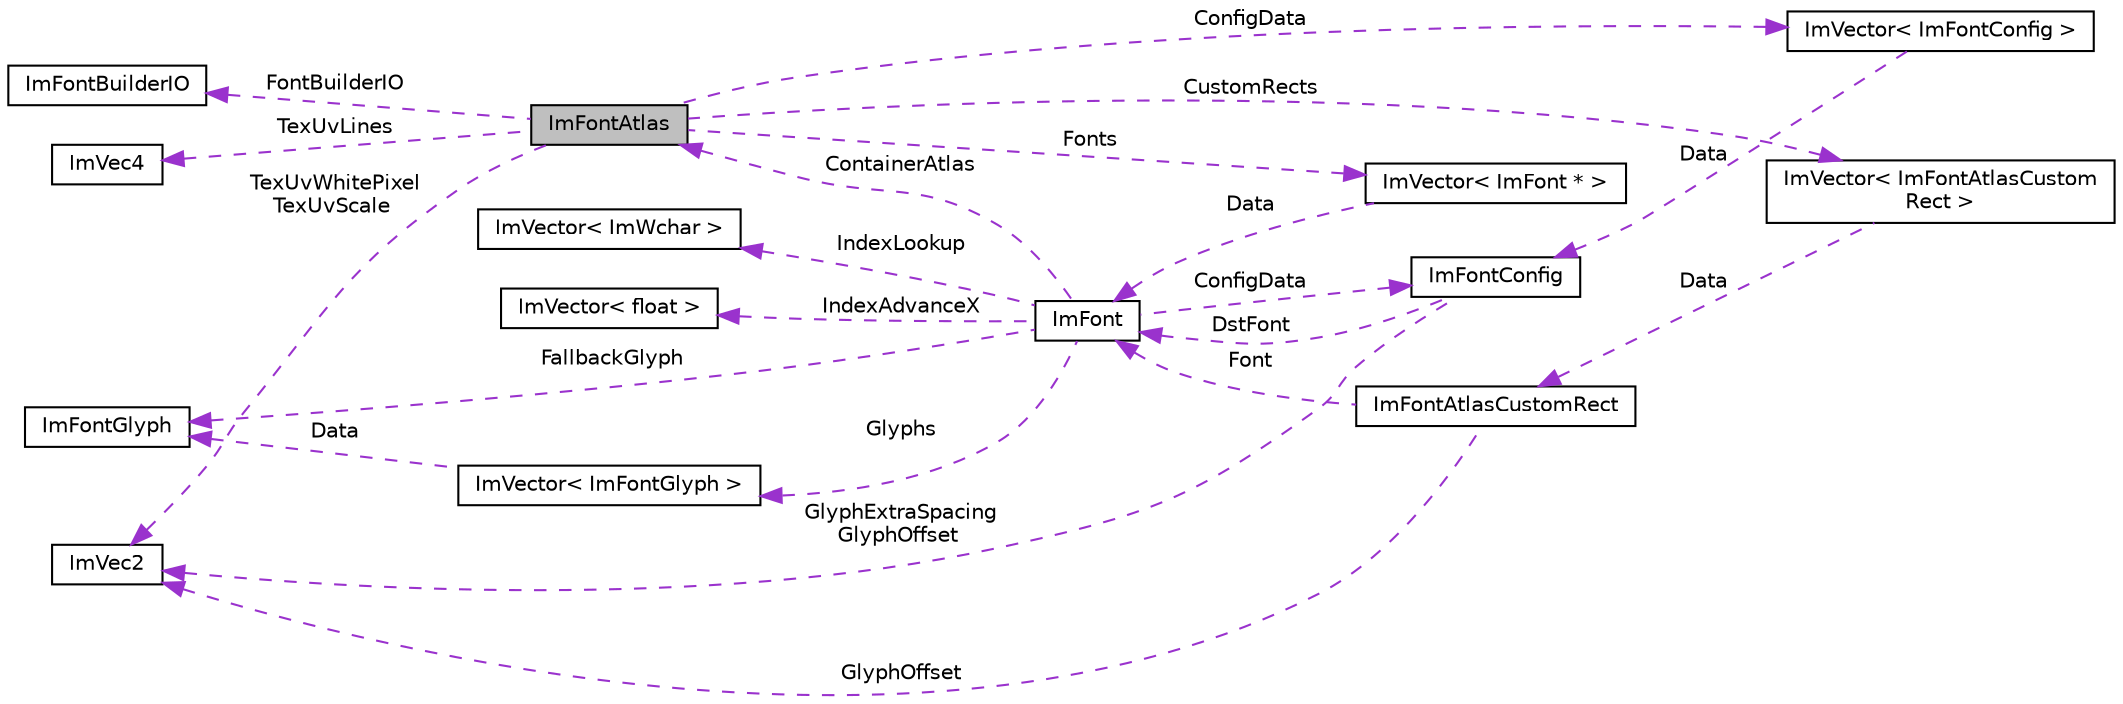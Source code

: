 digraph "ImFontAtlas"
{
 // LATEX_PDF_SIZE
  edge [fontname="Helvetica",fontsize="10",labelfontname="Helvetica",labelfontsize="10"];
  node [fontname="Helvetica",fontsize="10",shape=record];
  rankdir="LR";
  Node1 [label="ImFontAtlas",height=0.2,width=0.4,color="black", fillcolor="grey75", style="filled", fontcolor="black",tooltip=" "];
  Node2 -> Node1 [dir="back",color="darkorchid3",fontsize="10",style="dashed",label=" Fonts" ,fontname="Helvetica"];
  Node2 [label="ImVector\< ImFont * \>",height=0.2,width=0.4,color="black", fillcolor="white", style="filled",URL="$structImVector.html",tooltip=" "];
  Node3 -> Node2 [dir="back",color="darkorchid3",fontsize="10",style="dashed",label=" Data" ,fontname="Helvetica"];
  Node3 [label="ImFont",height=0.2,width=0.4,color="black", fillcolor="white", style="filled",URL="$structImFont.html",tooltip=" "];
  Node4 -> Node3 [dir="back",color="darkorchid3",fontsize="10",style="dashed",label=" Glyphs" ,fontname="Helvetica"];
  Node4 [label="ImVector\< ImFontGlyph \>",height=0.2,width=0.4,color="black", fillcolor="white", style="filled",URL="$structImVector.html",tooltip=" "];
  Node5 -> Node4 [dir="back",color="darkorchid3",fontsize="10",style="dashed",label=" Data" ,fontname="Helvetica"];
  Node5 [label="ImFontGlyph",height=0.2,width=0.4,color="black", fillcolor="white", style="filled",URL="$structImFontGlyph.html",tooltip=" "];
  Node6 -> Node3 [dir="back",color="darkorchid3",fontsize="10",style="dashed",label=" ConfigData" ,fontname="Helvetica"];
  Node6 [label="ImFontConfig",height=0.2,width=0.4,color="black", fillcolor="white", style="filled",URL="$structImFontConfig.html",tooltip=" "];
  Node7 -> Node6 [dir="back",color="darkorchid3",fontsize="10",style="dashed",label=" GlyphExtraSpacing\nGlyphOffset" ,fontname="Helvetica"];
  Node7 [label="ImVec2",height=0.2,width=0.4,color="black", fillcolor="white", style="filled",URL="$structImVec2.html",tooltip=" "];
  Node3 -> Node6 [dir="back",color="darkorchid3",fontsize="10",style="dashed",label=" DstFont" ,fontname="Helvetica"];
  Node5 -> Node3 [dir="back",color="darkorchid3",fontsize="10",style="dashed",label=" FallbackGlyph" ,fontname="Helvetica"];
  Node1 -> Node3 [dir="back",color="darkorchid3",fontsize="10",style="dashed",label=" ContainerAtlas" ,fontname="Helvetica"];
  Node8 -> Node3 [dir="back",color="darkorchid3",fontsize="10",style="dashed",label=" IndexAdvanceX" ,fontname="Helvetica"];
  Node8 [label="ImVector\< float \>",height=0.2,width=0.4,color="black", fillcolor="white", style="filled",URL="$structImVector.html",tooltip=" "];
  Node9 -> Node3 [dir="back",color="darkorchid3",fontsize="10",style="dashed",label=" IndexLookup" ,fontname="Helvetica"];
  Node9 [label="ImVector\< ImWchar \>",height=0.2,width=0.4,color="black", fillcolor="white", style="filled",URL="$structImVector.html",tooltip=" "];
  Node10 -> Node1 [dir="back",color="darkorchid3",fontsize="10",style="dashed",label=" FontBuilderIO" ,fontname="Helvetica"];
  Node10 [label="ImFontBuilderIO",height=0.2,width=0.4,color="black", fillcolor="white", style="filled",URL="$structImFontBuilderIO.html",tooltip=" "];
  Node7 -> Node1 [dir="back",color="darkorchid3",fontsize="10",style="dashed",label=" TexUvWhitePixel\nTexUvScale" ,fontname="Helvetica"];
  Node11 -> Node1 [dir="back",color="darkorchid3",fontsize="10",style="dashed",label=" TexUvLines" ,fontname="Helvetica"];
  Node11 [label="ImVec4",height=0.2,width=0.4,color="black", fillcolor="white", style="filled",URL="$structImVec4.html",tooltip=" "];
  Node12 -> Node1 [dir="back",color="darkorchid3",fontsize="10",style="dashed",label=" ConfigData" ,fontname="Helvetica"];
  Node12 [label="ImVector\< ImFontConfig \>",height=0.2,width=0.4,color="black", fillcolor="white", style="filled",URL="$structImVector.html",tooltip=" "];
  Node6 -> Node12 [dir="back",color="darkorchid3",fontsize="10",style="dashed",label=" Data" ,fontname="Helvetica"];
  Node13 -> Node1 [dir="back",color="darkorchid3",fontsize="10",style="dashed",label=" CustomRects" ,fontname="Helvetica"];
  Node13 [label="ImVector\< ImFontAtlasCustom\lRect \>",height=0.2,width=0.4,color="black", fillcolor="white", style="filled",URL="$structImVector.html",tooltip=" "];
  Node14 -> Node13 [dir="back",color="darkorchid3",fontsize="10",style="dashed",label=" Data" ,fontname="Helvetica"];
  Node14 [label="ImFontAtlasCustomRect",height=0.2,width=0.4,color="black", fillcolor="white", style="filled",URL="$structImFontAtlasCustomRect.html",tooltip=" "];
  Node7 -> Node14 [dir="back",color="darkorchid3",fontsize="10",style="dashed",label=" GlyphOffset" ,fontname="Helvetica"];
  Node3 -> Node14 [dir="back",color="darkorchid3",fontsize="10",style="dashed",label=" Font" ,fontname="Helvetica"];
}
